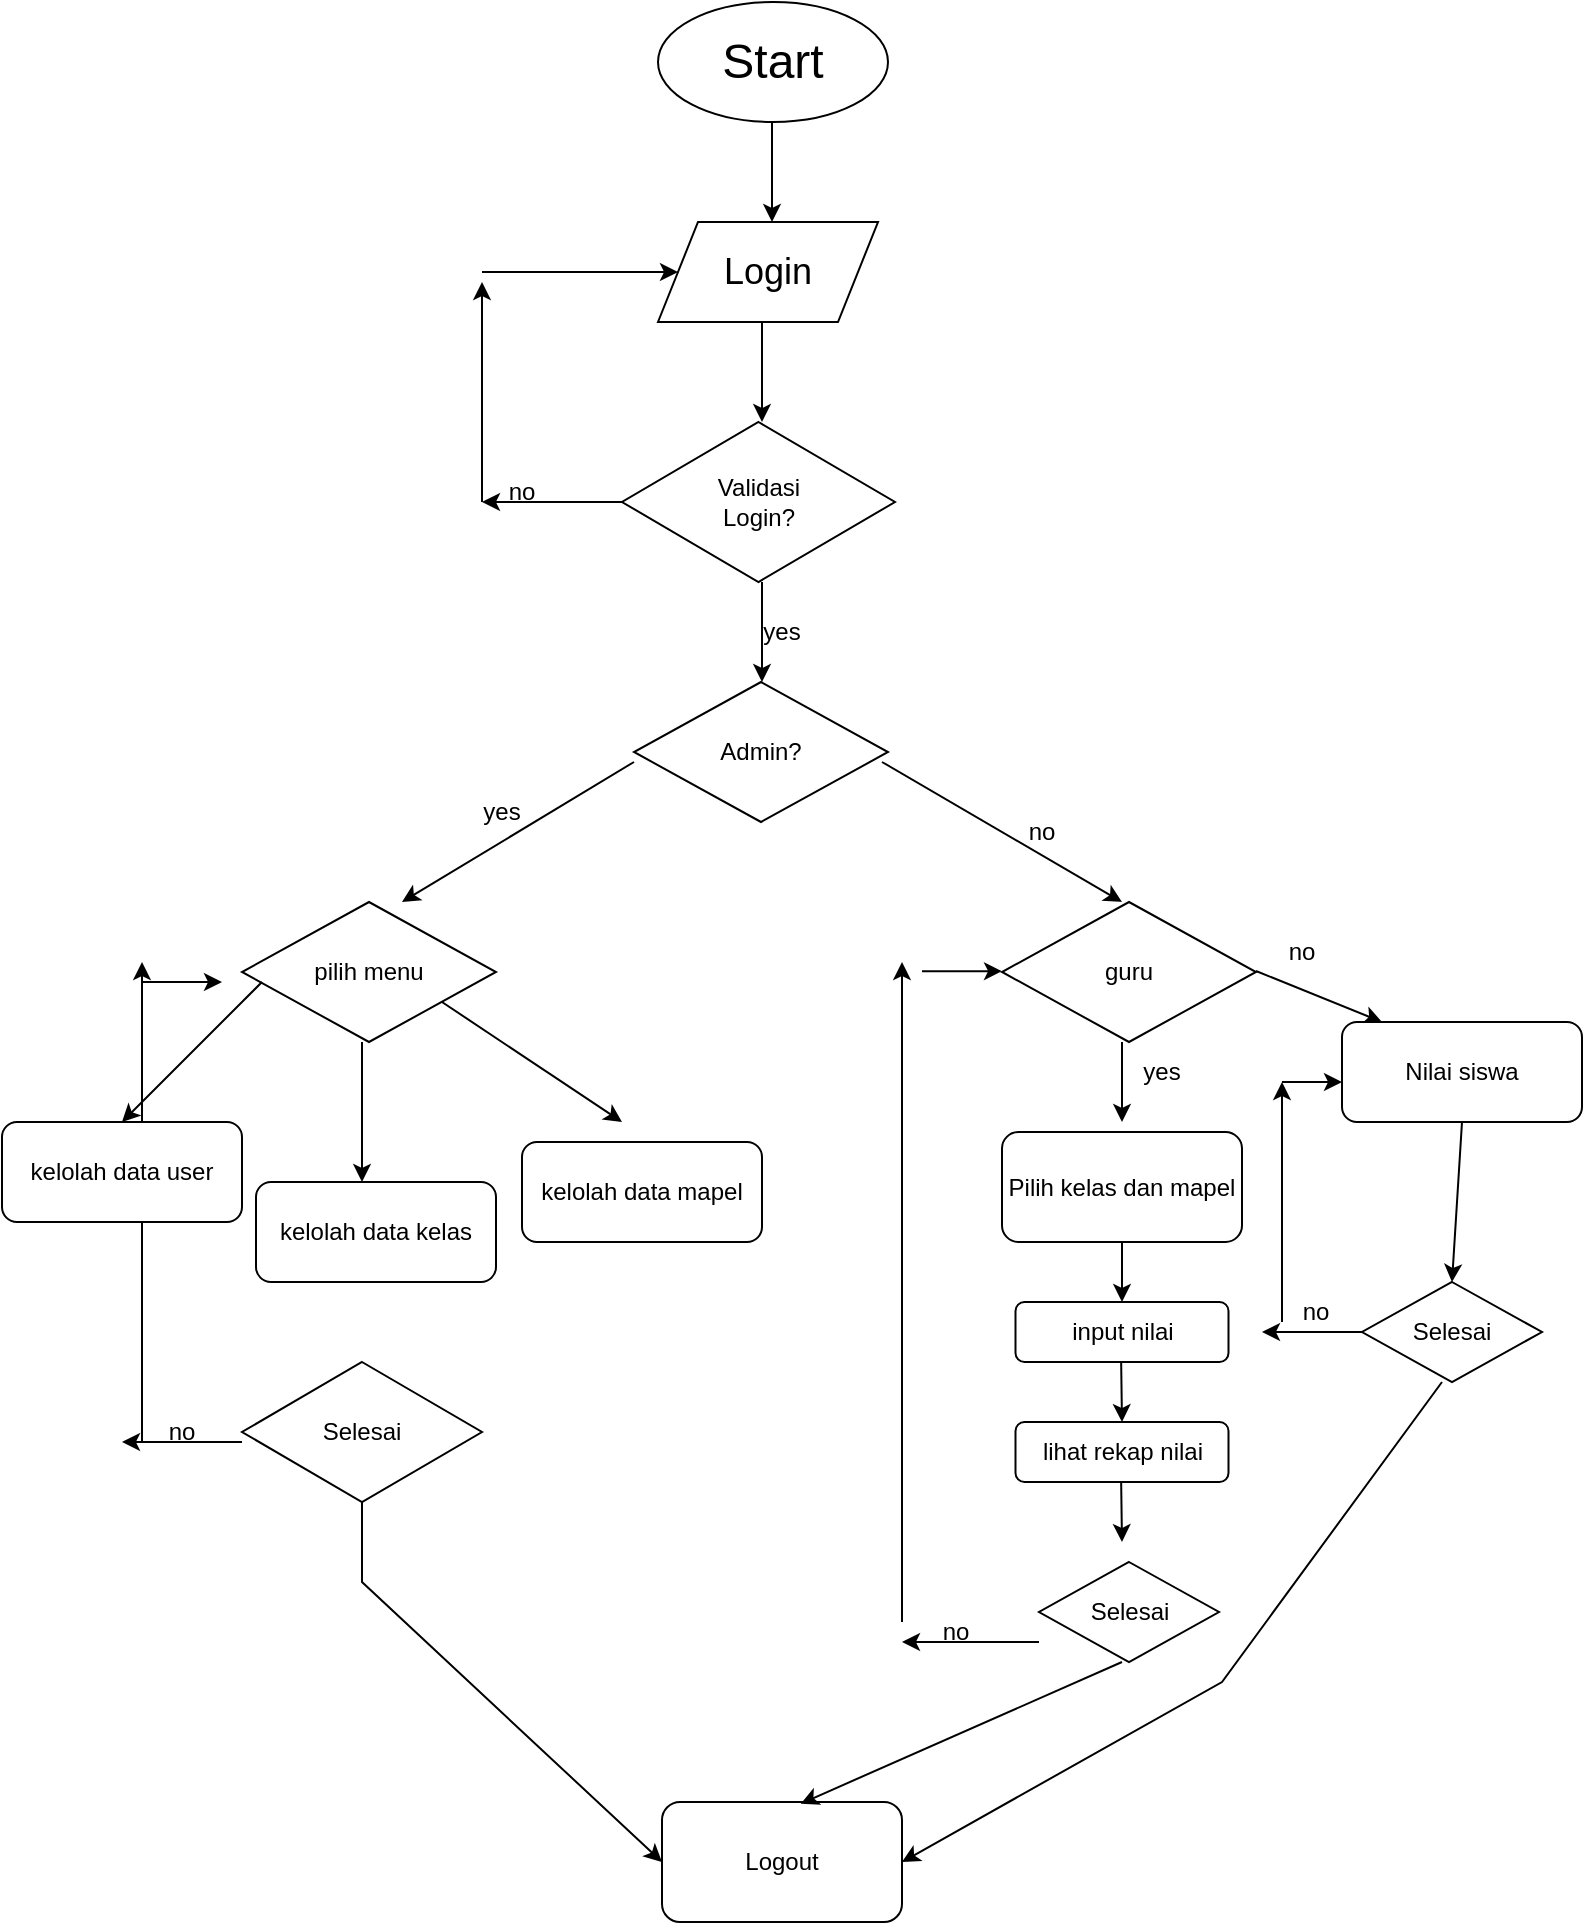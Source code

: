 <mxfile version="28.0.7">
  <diagram name="Page-1" id="vnDMoqZ1RRdvDlq9sLrf">
    <mxGraphModel dx="868" dy="1578" grid="1" gridSize="10" guides="1" tooltips="1" connect="1" arrows="1" fold="1" page="1" pageScale="1" pageWidth="850" pageHeight="1100" math="0" shadow="0">
      <root>
        <mxCell id="0" />
        <mxCell id="1" parent="0" />
        <mxCell id="AV5d__KXOQrdb0YIz4FF-1" value="&lt;font style=&quot;font-size: 24px;&quot;&gt;Start&lt;/font&gt;" style="ellipse;whiteSpace=wrap;html=1;" vertex="1" parent="1">
          <mxGeometry x="358" y="-1020" width="115" height="60" as="geometry" />
        </mxCell>
        <mxCell id="AV5d__KXOQrdb0YIz4FF-2" value="" style="endArrow=classic;html=1;rounded=0;" edge="1" parent="1">
          <mxGeometry width="50" height="50" relative="1" as="geometry">
            <mxPoint x="415" y="-960" as="sourcePoint" />
            <mxPoint x="415" y="-910" as="targetPoint" />
          </mxGeometry>
        </mxCell>
        <mxCell id="AV5d__KXOQrdb0YIz4FF-3" value="&lt;font style=&quot;font-size: 18px;&quot;&gt;Login&lt;/font&gt;" style="shape=parallelogram;perimeter=parallelogramPerimeter;whiteSpace=wrap;html=1;fixedSize=1;" vertex="1" parent="1">
          <mxGeometry x="358" y="-910" width="110" height="50" as="geometry" />
        </mxCell>
        <mxCell id="AV5d__KXOQrdb0YIz4FF-4" value="" style="endArrow=classic;html=1;rounded=0;" edge="1" parent="1">
          <mxGeometry width="50" height="50" relative="1" as="geometry">
            <mxPoint x="410" y="-860" as="sourcePoint" />
            <mxPoint x="410" y="-810" as="targetPoint" />
          </mxGeometry>
        </mxCell>
        <mxCell id="AV5d__KXOQrdb0YIz4FF-5" value="Validasi&lt;div&gt;Login?&lt;/div&gt;" style="rhombus;whiteSpace=wrap;html=1;" vertex="1" parent="1">
          <mxGeometry x="340" y="-810" width="136.5" height="80" as="geometry" />
        </mxCell>
        <mxCell id="AV5d__KXOQrdb0YIz4FF-6" value="" style="endArrow=classic;html=1;rounded=0;" edge="1" parent="1">
          <mxGeometry width="50" height="50" relative="1" as="geometry">
            <mxPoint x="340" y="-770" as="sourcePoint" />
            <mxPoint x="270" y="-770" as="targetPoint" />
          </mxGeometry>
        </mxCell>
        <mxCell id="AV5d__KXOQrdb0YIz4FF-7" value="" style="endArrow=classic;html=1;rounded=0;" edge="1" parent="1">
          <mxGeometry width="50" height="50" relative="1" as="geometry">
            <mxPoint x="270" y="-770" as="sourcePoint" />
            <mxPoint x="270" y="-880" as="targetPoint" />
          </mxGeometry>
        </mxCell>
        <mxCell id="AV5d__KXOQrdb0YIz4FF-8" value="" style="endArrow=classic;html=1;rounded=0;" edge="1" parent="1" target="AV5d__KXOQrdb0YIz4FF-3">
          <mxGeometry width="50" height="50" relative="1" as="geometry">
            <mxPoint x="270" y="-885" as="sourcePoint" />
            <mxPoint x="320" y="-940" as="targetPoint" />
          </mxGeometry>
        </mxCell>
        <mxCell id="AV5d__KXOQrdb0YIz4FF-9" value="no" style="text;html=1;align=center;verticalAlign=middle;whiteSpace=wrap;rounded=0;" vertex="1" parent="1">
          <mxGeometry x="260" y="-790" width="60" height="30" as="geometry" />
        </mxCell>
        <mxCell id="AV5d__KXOQrdb0YIz4FF-10" value="" style="endArrow=classic;html=1;rounded=0;" edge="1" parent="1">
          <mxGeometry width="50" height="50" relative="1" as="geometry">
            <mxPoint x="410" y="-730" as="sourcePoint" />
            <mxPoint x="410" y="-680" as="targetPoint" />
          </mxGeometry>
        </mxCell>
        <mxCell id="AV5d__KXOQrdb0YIz4FF-11" value="yes" style="text;html=1;align=center;verticalAlign=middle;whiteSpace=wrap;rounded=0;" vertex="1" parent="1">
          <mxGeometry x="390" y="-720" width="60" height="30" as="geometry" />
        </mxCell>
        <mxCell id="AV5d__KXOQrdb0YIz4FF-12" value="Admin?" style="rhombus;whiteSpace=wrap;html=1;" vertex="1" parent="1">
          <mxGeometry x="346" y="-680" width="127" height="70" as="geometry" />
        </mxCell>
        <mxCell id="AV5d__KXOQrdb0YIz4FF-13" value="" style="endArrow=classic;html=1;rounded=0;" edge="1" parent="1">
          <mxGeometry width="50" height="50" relative="1" as="geometry">
            <mxPoint x="470" y="-640" as="sourcePoint" />
            <mxPoint x="590" y="-570" as="targetPoint" />
          </mxGeometry>
        </mxCell>
        <mxCell id="AV5d__KXOQrdb0YIz4FF-14" value="" style="endArrow=classic;html=1;rounded=0;" edge="1" parent="1">
          <mxGeometry width="50" height="50" relative="1" as="geometry">
            <mxPoint x="346" y="-640" as="sourcePoint" />
            <mxPoint x="230" y="-570" as="targetPoint" />
          </mxGeometry>
        </mxCell>
        <mxCell id="AV5d__KXOQrdb0YIz4FF-15" value="pilih menu" style="rhombus;whiteSpace=wrap;html=1;" vertex="1" parent="1">
          <mxGeometry x="150" y="-570" width="127" height="70" as="geometry" />
        </mxCell>
        <mxCell id="AV5d__KXOQrdb0YIz4FF-16" value="" style="endArrow=classic;html=1;rounded=0;" edge="1" parent="1">
          <mxGeometry width="50" height="50" relative="1" as="geometry">
            <mxPoint x="250" y="-520" as="sourcePoint" />
            <mxPoint x="340" y="-460" as="targetPoint" />
          </mxGeometry>
        </mxCell>
        <mxCell id="AV5d__KXOQrdb0YIz4FF-17" value="" style="endArrow=classic;html=1;rounded=0;" edge="1" parent="1">
          <mxGeometry width="50" height="50" relative="1" as="geometry">
            <mxPoint x="210" y="-500" as="sourcePoint" />
            <mxPoint x="210" y="-430" as="targetPoint" />
          </mxGeometry>
        </mxCell>
        <mxCell id="AV5d__KXOQrdb0YIz4FF-18" value="" style="endArrow=classic;html=1;rounded=0;" edge="1" parent="1">
          <mxGeometry width="50" height="50" relative="1" as="geometry">
            <mxPoint x="160" y="-530" as="sourcePoint" />
            <mxPoint x="90" y="-460" as="targetPoint" />
          </mxGeometry>
        </mxCell>
        <mxCell id="AV5d__KXOQrdb0YIz4FF-19" value="kelolah data kelas" style="rounded=1;whiteSpace=wrap;html=1;" vertex="1" parent="1">
          <mxGeometry x="157" y="-430" width="120" height="50" as="geometry" />
        </mxCell>
        <mxCell id="AV5d__KXOQrdb0YIz4FF-21" value="kelolah data mapel" style="rounded=1;whiteSpace=wrap;html=1;" vertex="1" parent="1">
          <mxGeometry x="290" y="-450" width="120" height="50" as="geometry" />
        </mxCell>
        <mxCell id="AV5d__KXOQrdb0YIz4FF-22" style="edgeStyle=orthogonalEdgeStyle;rounded=0;orthogonalLoop=1;jettySize=auto;html=1;exitX=0.5;exitY=1;exitDx=0;exitDy=0;" edge="1" parent="1">
          <mxGeometry relative="1" as="geometry">
            <mxPoint x="90" y="-390" as="sourcePoint" />
            <mxPoint x="90" y="-390" as="targetPoint" />
          </mxGeometry>
        </mxCell>
        <mxCell id="AV5d__KXOQrdb0YIz4FF-23" value="Selesai" style="rhombus;whiteSpace=wrap;html=1;" vertex="1" parent="1">
          <mxGeometry x="150" y="-340" width="120" height="70" as="geometry" />
        </mxCell>
        <mxCell id="AV5d__KXOQrdb0YIz4FF-24" value="" style="endArrow=classic;html=1;rounded=0;" edge="1" parent="1">
          <mxGeometry width="50" height="50" relative="1" as="geometry">
            <mxPoint x="150" y="-300" as="sourcePoint" />
            <mxPoint x="90" y="-300" as="targetPoint" />
          </mxGeometry>
        </mxCell>
        <mxCell id="AV5d__KXOQrdb0YIz4FF-25" value="" style="endArrow=classic;html=1;rounded=0;" edge="1" parent="1">
          <mxGeometry width="50" height="50" relative="1" as="geometry">
            <mxPoint x="100" y="-300" as="sourcePoint" />
            <mxPoint x="100" y="-540" as="targetPoint" />
          </mxGeometry>
        </mxCell>
        <mxCell id="AV5d__KXOQrdb0YIz4FF-26" value="" style="endArrow=classic;html=1;rounded=0;" edge="1" parent="1">
          <mxGeometry width="50" height="50" relative="1" as="geometry">
            <mxPoint x="100" y="-530" as="sourcePoint" />
            <mxPoint x="140" y="-530" as="targetPoint" />
          </mxGeometry>
        </mxCell>
        <mxCell id="AV5d__KXOQrdb0YIz4FF-27" value="kelolah data user" style="rounded=1;whiteSpace=wrap;html=1;" vertex="1" parent="1">
          <mxGeometry x="30" y="-460" width="120" height="50" as="geometry" />
        </mxCell>
        <mxCell id="AV5d__KXOQrdb0YIz4FF-28" value="yes" style="text;html=1;align=center;verticalAlign=middle;whiteSpace=wrap;rounded=0;" vertex="1" parent="1">
          <mxGeometry x="250" y="-630" width="60" height="30" as="geometry" />
        </mxCell>
        <mxCell id="AV5d__KXOQrdb0YIz4FF-29" value="no" style="text;html=1;align=center;verticalAlign=middle;whiteSpace=wrap;rounded=0;" vertex="1" parent="1">
          <mxGeometry x="520" y="-620" width="60" height="30" as="geometry" />
        </mxCell>
        <mxCell id="AV5d__KXOQrdb0YIz4FF-31" value="no" style="text;html=1;align=center;verticalAlign=middle;whiteSpace=wrap;rounded=0;" vertex="1" parent="1">
          <mxGeometry x="90" y="-320" width="60" height="30" as="geometry" />
        </mxCell>
        <mxCell id="AV5d__KXOQrdb0YIz4FF-32" value="guru" style="rhombus;whiteSpace=wrap;html=1;" vertex="1" parent="1">
          <mxGeometry x="530" y="-570" width="127" height="70" as="geometry" />
        </mxCell>
        <mxCell id="AV5d__KXOQrdb0YIz4FF-33" value="" style="endArrow=classic;html=1;rounded=0;" edge="1" parent="1">
          <mxGeometry width="50" height="50" relative="1" as="geometry">
            <mxPoint x="657" y="-535.5" as="sourcePoint" />
            <mxPoint x="720" y="-510" as="targetPoint" />
          </mxGeometry>
        </mxCell>
        <mxCell id="AV5d__KXOQrdb0YIz4FF-34" value="" style="endArrow=classic;html=1;rounded=0;" edge="1" parent="1">
          <mxGeometry width="50" height="50" relative="1" as="geometry">
            <mxPoint x="590" y="-500" as="sourcePoint" />
            <mxPoint x="590" y="-460" as="targetPoint" />
          </mxGeometry>
        </mxCell>
        <mxCell id="AV5d__KXOQrdb0YIz4FF-35" value="yes" style="text;html=1;align=center;verticalAlign=middle;whiteSpace=wrap;rounded=0;" vertex="1" parent="1">
          <mxGeometry x="580" y="-500" width="60" height="30" as="geometry" />
        </mxCell>
        <mxCell id="AV5d__KXOQrdb0YIz4FF-36" value="no" style="text;html=1;align=center;verticalAlign=middle;whiteSpace=wrap;rounded=0;" vertex="1" parent="1">
          <mxGeometry x="650" y="-560" width="60" height="30" as="geometry" />
        </mxCell>
        <mxCell id="AV5d__KXOQrdb0YIz4FF-37" value="Pilih kelas dan mapel" style="rounded=1;whiteSpace=wrap;html=1;" vertex="1" parent="1">
          <mxGeometry x="530" y="-455" width="120" height="55" as="geometry" />
        </mxCell>
        <mxCell id="AV5d__KXOQrdb0YIz4FF-38" value="input nilai" style="rounded=1;whiteSpace=wrap;html=1;" vertex="1" parent="1">
          <mxGeometry x="536.75" y="-370" width="106.5" height="30" as="geometry" />
        </mxCell>
        <mxCell id="AV5d__KXOQrdb0YIz4FF-39" value="" style="endArrow=classic;html=1;rounded=0;exitX=0.5;exitY=1;exitDx=0;exitDy=0;" edge="1" parent="1" source="AV5d__KXOQrdb0YIz4FF-37">
          <mxGeometry width="50" height="50" relative="1" as="geometry">
            <mxPoint x="580" y="-370" as="sourcePoint" />
            <mxPoint x="590" y="-370" as="targetPoint" />
          </mxGeometry>
        </mxCell>
        <mxCell id="AV5d__KXOQrdb0YIz4FF-40" value="" style="endArrow=classic;html=1;rounded=0;exitX=0.5;exitY=1;exitDx=0;exitDy=0;" edge="1" parent="1">
          <mxGeometry width="50" height="50" relative="1" as="geometry">
            <mxPoint x="589.58" y="-340" as="sourcePoint" />
            <mxPoint x="590" y="-310" as="targetPoint" />
          </mxGeometry>
        </mxCell>
        <mxCell id="AV5d__KXOQrdb0YIz4FF-41" value="lihat rekap nilai" style="rounded=1;whiteSpace=wrap;html=1;" vertex="1" parent="1">
          <mxGeometry x="536.75" y="-310" width="106.5" height="30" as="geometry" />
        </mxCell>
        <mxCell id="AV5d__KXOQrdb0YIz4FF-42" value="" style="endArrow=classic;html=1;rounded=0;exitX=0.5;exitY=1;exitDx=0;exitDy=0;" edge="1" parent="1">
          <mxGeometry width="50" height="50" relative="1" as="geometry">
            <mxPoint x="589.58" y="-280" as="sourcePoint" />
            <mxPoint x="590" y="-250" as="targetPoint" />
          </mxGeometry>
        </mxCell>
        <mxCell id="AV5d__KXOQrdb0YIz4FF-43" value="Selesai" style="rhombus;whiteSpace=wrap;html=1;" vertex="1" parent="1">
          <mxGeometry x="548.5" y="-240" width="90" height="50" as="geometry" />
        </mxCell>
        <mxCell id="AV5d__KXOQrdb0YIz4FF-44" value="" style="endArrow=classic;html=1;rounded=0;" edge="1" parent="1">
          <mxGeometry width="50" height="50" relative="1" as="geometry">
            <mxPoint x="548.5" y="-200" as="sourcePoint" />
            <mxPoint x="480" y="-200" as="targetPoint" />
          </mxGeometry>
        </mxCell>
        <mxCell id="AV5d__KXOQrdb0YIz4FF-45" value="" style="endArrow=classic;html=1;rounded=0;" edge="1" parent="1">
          <mxGeometry width="50" height="50" relative="1" as="geometry">
            <mxPoint x="480" y="-210" as="sourcePoint" />
            <mxPoint x="480" y="-540" as="targetPoint" />
          </mxGeometry>
        </mxCell>
        <mxCell id="AV5d__KXOQrdb0YIz4FF-46" value="" style="endArrow=classic;html=1;rounded=0;" edge="1" parent="1">
          <mxGeometry width="50" height="50" relative="1" as="geometry">
            <mxPoint x="490" y="-535.42" as="sourcePoint" />
            <mxPoint x="530" y="-535.42" as="targetPoint" />
          </mxGeometry>
        </mxCell>
        <mxCell id="AV5d__KXOQrdb0YIz4FF-47" value="Nilai siswa" style="rounded=1;whiteSpace=wrap;html=1;" vertex="1" parent="1">
          <mxGeometry x="700" y="-510" width="120" height="50" as="geometry" />
        </mxCell>
        <mxCell id="AV5d__KXOQrdb0YIz4FF-50" value="Selesai" style="rhombus;whiteSpace=wrap;html=1;" vertex="1" parent="1">
          <mxGeometry x="710" y="-380" width="90" height="50" as="geometry" />
        </mxCell>
        <mxCell id="AV5d__KXOQrdb0YIz4FF-51" value="" style="endArrow=classic;html=1;rounded=0;exitX=0;exitY=0.5;exitDx=0;exitDy=0;" edge="1" parent="1" source="AV5d__KXOQrdb0YIz4FF-50">
          <mxGeometry width="50" height="50" relative="1" as="geometry">
            <mxPoint x="685" y="-355" as="sourcePoint" />
            <mxPoint x="660" y="-355" as="targetPoint" />
          </mxGeometry>
        </mxCell>
        <mxCell id="AV5d__KXOQrdb0YIz4FF-52" value="" style="endArrow=classic;html=1;rounded=0;" edge="1" parent="1">
          <mxGeometry width="50" height="50" relative="1" as="geometry">
            <mxPoint x="670" y="-360" as="sourcePoint" />
            <mxPoint x="670" y="-480" as="targetPoint" />
          </mxGeometry>
        </mxCell>
        <mxCell id="AV5d__KXOQrdb0YIz4FF-53" value="" style="endArrow=classic;html=1;rounded=0;" edge="1" parent="1">
          <mxGeometry width="50" height="50" relative="1" as="geometry">
            <mxPoint x="670" y="-480" as="sourcePoint" />
            <mxPoint x="700" y="-480" as="targetPoint" />
          </mxGeometry>
        </mxCell>
        <mxCell id="AV5d__KXOQrdb0YIz4FF-54" value="" style="endArrow=classic;html=1;rounded=0;exitX=0.5;exitY=1;exitDx=0;exitDy=0;entryX=0.5;entryY=0;entryDx=0;entryDy=0;" edge="1" parent="1" source="AV5d__KXOQrdb0YIz4FF-47" target="AV5d__KXOQrdb0YIz4FF-50">
          <mxGeometry width="50" height="50" relative="1" as="geometry">
            <mxPoint x="848" y="-430" as="sourcePoint" />
            <mxPoint x="780" y="-430" as="targetPoint" />
          </mxGeometry>
        </mxCell>
        <mxCell id="AV5d__KXOQrdb0YIz4FF-56" value="no" style="text;html=1;align=center;verticalAlign=middle;whiteSpace=wrap;rounded=0;" vertex="1" parent="1">
          <mxGeometry x="476.75" y="-220" width="60" height="30" as="geometry" />
        </mxCell>
        <mxCell id="AV5d__KXOQrdb0YIz4FF-57" value="no" style="text;html=1;align=center;verticalAlign=middle;whiteSpace=wrap;rounded=0;" vertex="1" parent="1">
          <mxGeometry x="657" y="-380" width="60" height="30" as="geometry" />
        </mxCell>
        <mxCell id="AV5d__KXOQrdb0YIz4FF-58" value="Logout" style="rounded=1;whiteSpace=wrap;html=1;" vertex="1" parent="1">
          <mxGeometry x="360" y="-120" width="120" height="60" as="geometry" />
        </mxCell>
        <mxCell id="AV5d__KXOQrdb0YIz4FF-59" value="" style="endArrow=classic;html=1;rounded=0;entryX=0;entryY=0.5;entryDx=0;entryDy=0;" edge="1" parent="1" target="AV5d__KXOQrdb0YIz4FF-58">
          <mxGeometry width="50" height="50" relative="1" as="geometry">
            <mxPoint x="210" y="-270" as="sourcePoint" />
            <mxPoint x="250" y="-160" as="targetPoint" />
            <Array as="points">
              <mxPoint x="210" y="-230" />
            </Array>
          </mxGeometry>
        </mxCell>
        <mxCell id="AV5d__KXOQrdb0YIz4FF-60" value="" style="endArrow=classic;html=1;rounded=0;entryX=1;entryY=0.5;entryDx=0;entryDy=0;" edge="1" parent="1" target="AV5d__KXOQrdb0YIz4FF-58">
          <mxGeometry width="50" height="50" relative="1" as="geometry">
            <mxPoint x="750" y="-330" as="sourcePoint" />
            <mxPoint x="800" y="-380" as="targetPoint" />
            <Array as="points">
              <mxPoint x="640" y="-180" />
            </Array>
          </mxGeometry>
        </mxCell>
        <mxCell id="AV5d__KXOQrdb0YIz4FF-61" value="" style="endArrow=classic;html=1;rounded=0;entryX=0.578;entryY=0.014;entryDx=0;entryDy=0;entryPerimeter=0;" edge="1" parent="1" target="AV5d__KXOQrdb0YIz4FF-58">
          <mxGeometry width="50" height="50" relative="1" as="geometry">
            <mxPoint x="590" y="-190" as="sourcePoint" />
            <mxPoint x="640" y="-240" as="targetPoint" />
          </mxGeometry>
        </mxCell>
      </root>
    </mxGraphModel>
  </diagram>
</mxfile>
